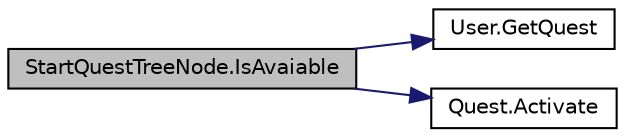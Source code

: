 digraph "StartQuestTreeNode.IsAvaiable"
{
  edge [fontname="Helvetica",fontsize="10",labelfontname="Helvetica",labelfontsize="10"];
  node [fontname="Helvetica",fontsize="10",shape=record];
  rankdir="LR";
  Node6 [label="StartQuestTreeNode.IsAvaiable",height=0.2,width=0.4,color="black", fillcolor="grey75", style="filled", fontcolor="black"];
  Node6 -> Node7 [color="midnightblue",fontsize="10",style="solid",fontname="Helvetica"];
  Node7 [label="User.GetQuest",height=0.2,width=0.4,color="black", fillcolor="white", style="filled",URL="$class_user.html#ac5b20cca62b8ea0f0802bb6ae105e32b",tooltip="Get a quest based on it&#39;s id "];
  Node6 -> Node8 [color="midnightblue",fontsize="10",style="solid",fontname="Helvetica"];
  Node8 [label="Quest.Activate",height=0.2,width=0.4,color="black", fillcolor="white", style="filled",URL="$class_quest.html#aba10441db0a182f936000f8ee2367c51",tooltip="Tries to activate the Quest based on a user profile preconditions. "];
}
